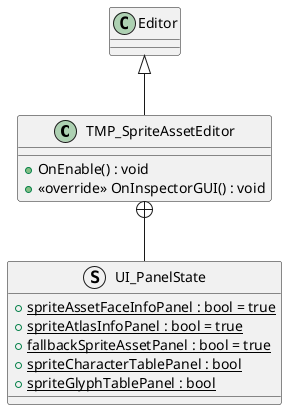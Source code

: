 @startuml
class TMP_SpriteAssetEditor {
    + OnEnable() : void
    + <<override>> OnInspectorGUI() : void
}
struct UI_PanelState {
    + {static} spriteAssetFaceInfoPanel : bool = true
    + {static} spriteAtlasInfoPanel : bool = true
    + {static} fallbackSpriteAssetPanel : bool = true
    + {static} spriteCharacterTablePanel : bool
    + {static} spriteGlyphTablePanel : bool
}
Editor <|-- TMP_SpriteAssetEditor
TMP_SpriteAssetEditor +-- UI_PanelState
@enduml
